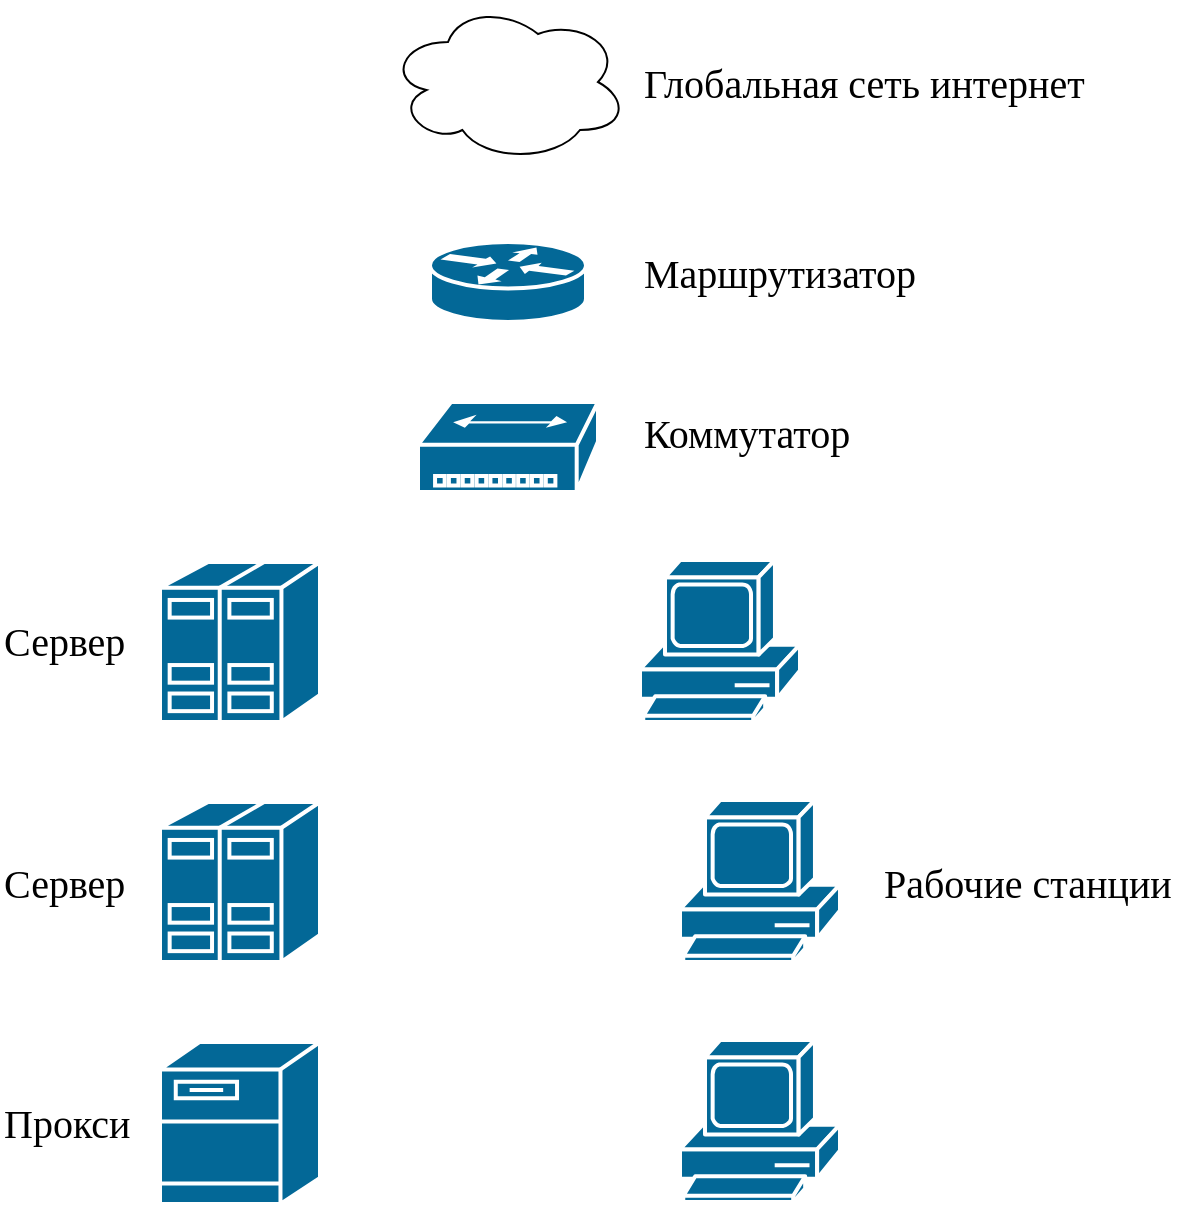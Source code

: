 <mxfile version="16.6.4" type="github">
  <diagram id="h8eLWxF4w_RQExaypNg5" name="Page-1">
    <mxGraphModel dx="1422" dy="729" grid="1" gridSize="10" guides="1" tooltips="1" connect="1" arrows="1" fold="1" page="1" pageScale="1" pageWidth="827" pageHeight="1169" background="none" math="0" shadow="0">
      <root>
        <mxCell id="0" />
        <mxCell id="1" parent="0" />
        <mxCell id="k-fEzFUxuzuYRENftBNO-2" value="" style="shape=mxgraph.cisco.computers_and_peripherals.pc;sketch=0;html=1;pointerEvents=1;dashed=0;fillColor=#036897;strokeColor=#ffffff;strokeWidth=2;verticalLabelPosition=bottom;verticalAlign=top;align=center;outlineConnect=0;" parent="1" vertex="1">
          <mxGeometry x="480" y="319" width="80" height="81" as="geometry" />
        </mxCell>
        <mxCell id="k-fEzFUxuzuYRENftBNO-4" value="" style="shape=mxgraph.cisco.routers.router;sketch=0;html=1;pointerEvents=1;dashed=0;fillColor=#036897;strokeColor=#ffffff;strokeWidth=2;verticalLabelPosition=bottom;verticalAlign=top;align=center;outlineConnect=0;" parent="1" vertex="1">
          <mxGeometry x="375" y="160" width="78" height="40" as="geometry" />
        </mxCell>
        <mxCell id="k-fEzFUxuzuYRENftBNO-7" value="" style="shape=mxgraph.cisco.servers.standard_host;sketch=0;html=1;pointerEvents=1;dashed=0;fillColor=#036897;strokeColor=#ffffff;strokeWidth=2;verticalLabelPosition=bottom;verticalAlign=top;align=center;outlineConnect=0;" parent="1" vertex="1">
          <mxGeometry x="240" y="440" width="80" height="80" as="geometry" />
        </mxCell>
        <mxCell id="k-fEzFUxuzuYRENftBNO-12" value="" style="ellipse;shape=cloud;whiteSpace=wrap;html=1;" parent="1" vertex="1">
          <mxGeometry x="354" y="40" width="120" height="80" as="geometry" />
        </mxCell>
        <mxCell id="k-fEzFUxuzuYRENftBNO-13" value="" style="shape=mxgraph.cisco.servers.fileserver;sketch=0;html=1;pointerEvents=1;dashed=0;fillColor=#036897;strokeColor=#ffffff;strokeWidth=2;verticalLabelPosition=bottom;verticalAlign=top;align=center;outlineConnect=0;" parent="1" vertex="1">
          <mxGeometry x="240" y="560" width="80" height="81" as="geometry" />
        </mxCell>
        <mxCell id="k-fEzFUxuzuYRENftBNO-24" value="" style="shape=mxgraph.cisco.hubs_and_gateways.small_hub;sketch=0;html=1;pointerEvents=1;dashed=0;fillColor=#036897;strokeColor=#ffffff;strokeWidth=2;verticalLabelPosition=bottom;verticalAlign=top;align=center;outlineConnect=0;" parent="1" vertex="1">
          <mxGeometry x="369" y="240" width="90" height="45" as="geometry" />
        </mxCell>
        <mxCell id="k-fEzFUxuzuYRENftBNO-25" value="" style="shape=mxgraph.cisco.computers_and_peripherals.pc;sketch=0;html=1;pointerEvents=1;dashed=0;fillColor=#036897;strokeColor=#ffffff;strokeWidth=2;verticalLabelPosition=bottom;verticalAlign=top;align=center;outlineConnect=0;" parent="1" vertex="1">
          <mxGeometry x="500" y="439" width="80" height="81" as="geometry" />
        </mxCell>
        <mxCell id="k-fEzFUxuzuYRENftBNO-26" value="" style="shape=mxgraph.cisco.computers_and_peripherals.pc;sketch=0;html=1;pointerEvents=1;dashed=0;fillColor=#036897;strokeColor=#ffffff;strokeWidth=2;verticalLabelPosition=bottom;verticalAlign=top;align=center;outlineConnect=0;" parent="1" vertex="1">
          <mxGeometry x="500" y="559" width="80" height="81" as="geometry" />
        </mxCell>
        <mxCell id="k-fEzFUxuzuYRENftBNO-27" value="" style="shape=mxgraph.cisco.servers.standard_host;sketch=0;html=1;pointerEvents=1;dashed=0;fillColor=#036897;strokeColor=#ffffff;strokeWidth=2;verticalLabelPosition=bottom;verticalAlign=top;align=center;outlineConnect=0;" parent="1" vertex="1">
          <mxGeometry x="240" y="320" width="80" height="80" as="geometry" />
        </mxCell>
        <mxCell id="k-fEzFUxuzuYRENftBNO-29" value="Глобальная сеть интернет" style="text;html=1;align=left;verticalAlign=middle;resizable=0;points=[];autosize=1;strokeColor=none;fillColor=none;fontFamily=Times New Roman;fontSize=20;" parent="1" vertex="1">
          <mxGeometry x="480" y="65" width="240" height="30" as="geometry" />
        </mxCell>
        <mxCell id="quz_mAogl2ATOVMqh3L_-1" value="Маршрутизатор" style="text;html=1;align=left;verticalAlign=middle;resizable=0;points=[];autosize=1;strokeColor=none;fillColor=none;fontFamily=Times New Roman;fontSize=20;" vertex="1" parent="1">
          <mxGeometry x="480" y="160" width="150" height="30" as="geometry" />
        </mxCell>
        <mxCell id="quz_mAogl2ATOVMqh3L_-2" value="Коммутатор" style="text;html=1;align=left;verticalAlign=middle;resizable=0;points=[];autosize=1;strokeColor=none;fillColor=none;fontFamily=Times New Roman;fontSize=20;" vertex="1" parent="1">
          <mxGeometry x="480" y="240" width="120" height="30" as="geometry" />
        </mxCell>
        <mxCell id="quz_mAogl2ATOVMqh3L_-3" value="Рабочие станции" style="text;html=1;align=left;verticalAlign=middle;resizable=0;points=[];autosize=1;strokeColor=none;fillColor=none;fontFamily=Times New Roman;fontSize=20;" vertex="1" parent="1">
          <mxGeometry x="600" y="464.5" width="160" height="30" as="geometry" />
        </mxCell>
        <mxCell id="quz_mAogl2ATOVMqh3L_-4" value="Сервер" style="text;html=1;align=left;verticalAlign=middle;resizable=0;points=[];autosize=1;strokeColor=none;fillColor=none;fontFamily=Times New Roman;fontSize=20;" vertex="1" parent="1">
          <mxGeometry x="160" y="344" width="80" height="30" as="geometry" />
        </mxCell>
        <mxCell id="quz_mAogl2ATOVMqh3L_-5" value="Сервер" style="text;html=1;align=left;verticalAlign=middle;resizable=0;points=[];autosize=1;strokeColor=none;fillColor=none;fontFamily=Times New Roman;fontSize=20;" vertex="1" parent="1">
          <mxGeometry x="160" y="464.5" width="80" height="30" as="geometry" />
        </mxCell>
        <mxCell id="quz_mAogl2ATOVMqh3L_-6" value="Прокси" style="text;html=1;align=left;verticalAlign=middle;resizable=0;points=[];autosize=1;strokeColor=none;fillColor=none;fontFamily=Times New Roman;fontSize=20;" vertex="1" parent="1">
          <mxGeometry x="160" y="584.5" width="80" height="30" as="geometry" />
        </mxCell>
      </root>
    </mxGraphModel>
  </diagram>
</mxfile>
